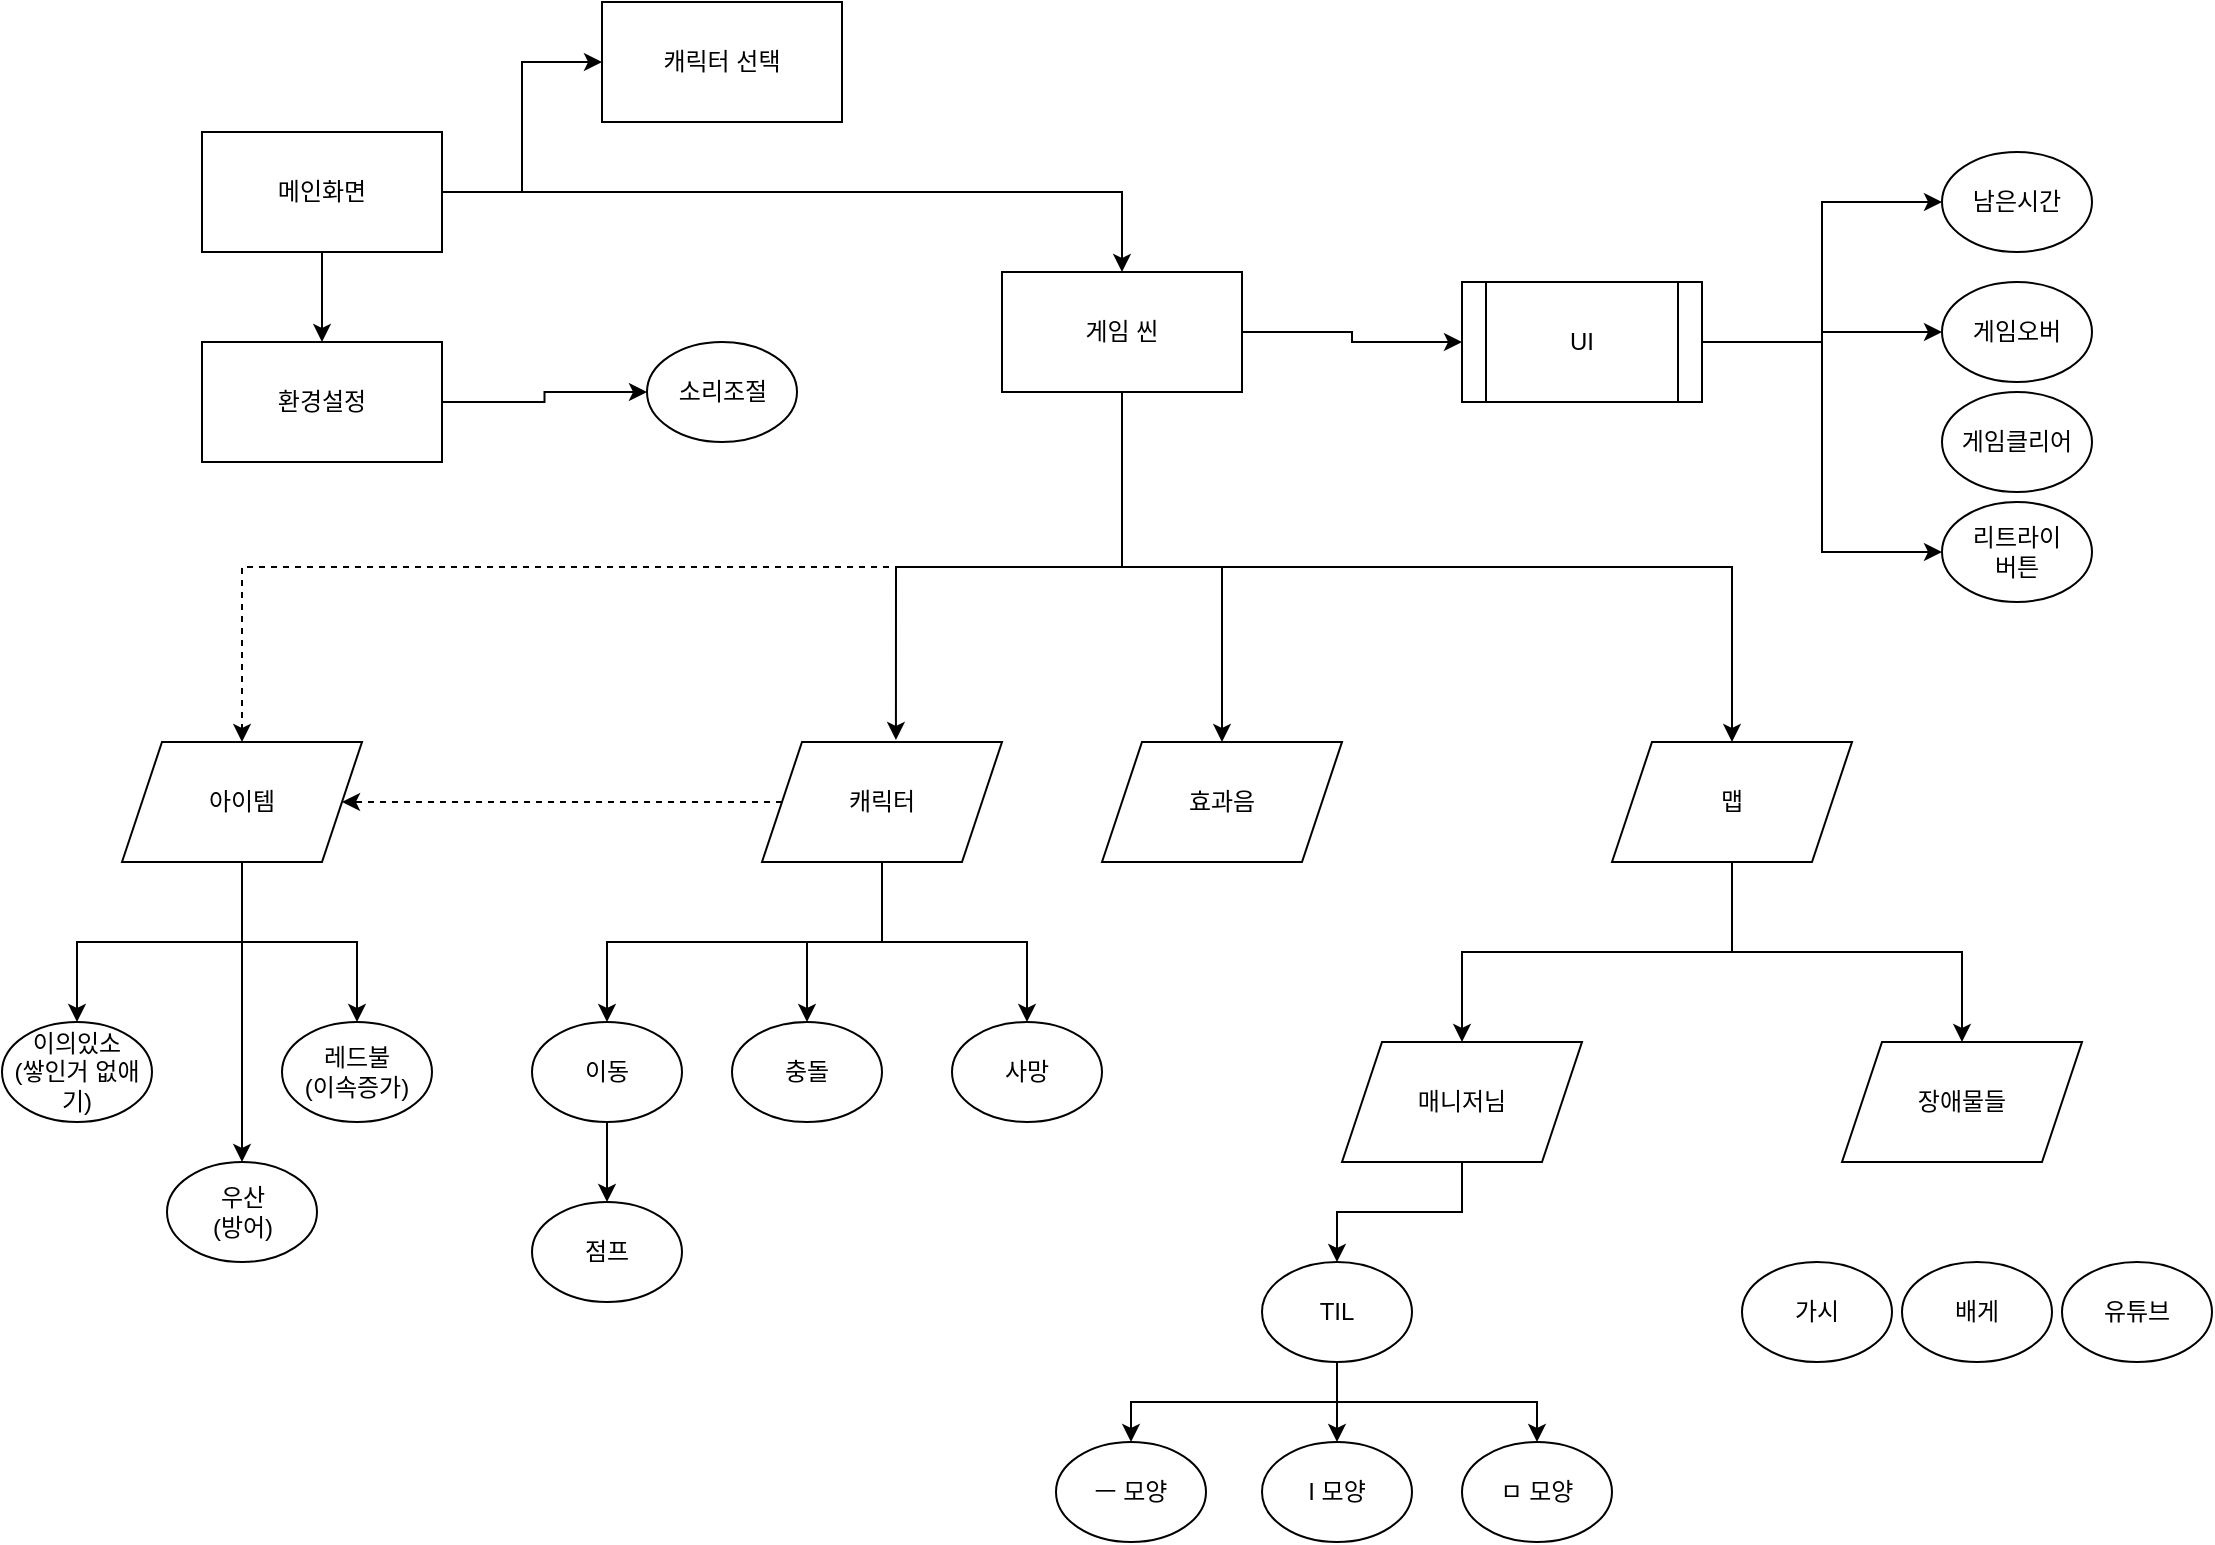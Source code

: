 <mxfile version="23.0.0" type="github" pages="2">
  <diagram name="UserFlow" id="venkFiTbn3XSBIaCa58a">
    <mxGraphModel dx="1434" dy="780" grid="1" gridSize="10" guides="1" tooltips="1" connect="1" arrows="1" fold="1" page="1" pageScale="1" pageWidth="1169" pageHeight="827" math="0" shadow="0">
      <root>
        <mxCell id="0" />
        <mxCell id="1" parent="0" />
        <mxCell id="D05H-xrxmOFu8XA64sJw-32" style="edgeStyle=orthogonalEdgeStyle;rounded=0;orthogonalLoop=1;jettySize=auto;html=1;exitX=1;exitY=0.5;exitDx=0;exitDy=0;entryX=0.5;entryY=0;entryDx=0;entryDy=0;" edge="1" parent="1" source="D05H-xrxmOFu8XA64sJw-6" target="D05H-xrxmOFu8XA64sJw-8">
          <mxGeometry relative="1" as="geometry" />
        </mxCell>
        <mxCell id="D05H-xrxmOFu8XA64sJw-34" style="edgeStyle=orthogonalEdgeStyle;rounded=0;orthogonalLoop=1;jettySize=auto;html=1;exitX=0.5;exitY=1;exitDx=0;exitDy=0;entryX=0.5;entryY=0;entryDx=0;entryDy=0;" edge="1" parent="1" source="D05H-xrxmOFu8XA64sJw-6" target="D05H-xrxmOFu8XA64sJw-33">
          <mxGeometry relative="1" as="geometry" />
        </mxCell>
        <mxCell id="w05tkLSWkTf0ITQg4wOF-2" style="edgeStyle=orthogonalEdgeStyle;rounded=0;orthogonalLoop=1;jettySize=auto;html=1;exitX=1;exitY=0.5;exitDx=0;exitDy=0;entryX=0;entryY=0.5;entryDx=0;entryDy=0;" edge="1" parent="1" source="D05H-xrxmOFu8XA64sJw-6" target="w05tkLSWkTf0ITQg4wOF-1">
          <mxGeometry relative="1" as="geometry" />
        </mxCell>
        <mxCell id="D05H-xrxmOFu8XA64sJw-6" value="메인화면" style="rounded=0;whiteSpace=wrap;html=1;" vertex="1" parent="1">
          <mxGeometry x="120" y="95" width="120" height="60" as="geometry" />
        </mxCell>
        <mxCell id="D05H-xrxmOFu8XA64sJw-12" style="edgeStyle=orthogonalEdgeStyle;rounded=0;orthogonalLoop=1;jettySize=auto;html=1;exitX=0.5;exitY=1;exitDx=0;exitDy=0;" edge="1" parent="1" source="D05H-xrxmOFu8XA64sJw-8" target="D05H-xrxmOFu8XA64sJw-10">
          <mxGeometry relative="1" as="geometry" />
        </mxCell>
        <mxCell id="D05H-xrxmOFu8XA64sJw-26" style="edgeStyle=orthogonalEdgeStyle;rounded=0;orthogonalLoop=1;jettySize=auto;html=1;exitX=1;exitY=0.5;exitDx=0;exitDy=0;entryX=0;entryY=0.5;entryDx=0;entryDy=0;" edge="1" parent="1" source="D05H-xrxmOFu8XA64sJw-8" target="D05H-xrxmOFu8XA64sJw-25">
          <mxGeometry relative="1" as="geometry" />
        </mxCell>
        <mxCell id="D05H-xrxmOFu8XA64sJw-30" style="edgeStyle=orthogonalEdgeStyle;rounded=0;orthogonalLoop=1;jettySize=auto;html=1;exitX=0.5;exitY=1;exitDx=0;exitDy=0;entryX=0.5;entryY=0;entryDx=0;entryDy=0;" edge="1" parent="1" source="D05H-xrxmOFu8XA64sJw-8" target="D05H-xrxmOFu8XA64sJw-29">
          <mxGeometry relative="1" as="geometry" />
        </mxCell>
        <mxCell id="D05H-xrxmOFu8XA64sJw-61" style="edgeStyle=orthogonalEdgeStyle;rounded=0;orthogonalLoop=1;jettySize=auto;html=1;exitX=0.5;exitY=1;exitDx=0;exitDy=0;dashed=1;entryX=0.5;entryY=0;entryDx=0;entryDy=0;" edge="1" parent="1" source="D05H-xrxmOFu8XA64sJw-8" target="D05H-xrxmOFu8XA64sJw-62">
          <mxGeometry relative="1" as="geometry">
            <mxPoint x="140" y="400" as="targetPoint" />
          </mxGeometry>
        </mxCell>
        <mxCell id="D05H-xrxmOFu8XA64sJw-8" value="게임 씬" style="rounded=0;whiteSpace=wrap;html=1;" vertex="1" parent="1">
          <mxGeometry x="520" y="165" width="120" height="60" as="geometry" />
        </mxCell>
        <mxCell id="D05H-xrxmOFu8XA64sJw-18" style="edgeStyle=orthogonalEdgeStyle;rounded=0;orthogonalLoop=1;jettySize=auto;html=1;exitX=0.5;exitY=1;exitDx=0;exitDy=0;entryX=0.5;entryY=0;entryDx=0;entryDy=0;" edge="1" parent="1" source="D05H-xrxmOFu8XA64sJw-9" target="D05H-xrxmOFu8XA64sJw-17">
          <mxGeometry relative="1" as="geometry" />
        </mxCell>
        <mxCell id="D05H-xrxmOFu8XA64sJw-22" style="edgeStyle=orthogonalEdgeStyle;rounded=0;orthogonalLoop=1;jettySize=auto;html=1;exitX=0.5;exitY=1;exitDx=0;exitDy=0;" edge="1" parent="1" source="D05H-xrxmOFu8XA64sJw-9" target="D05H-xrxmOFu8XA64sJw-19">
          <mxGeometry relative="1" as="geometry" />
        </mxCell>
        <mxCell id="D05H-xrxmOFu8XA64sJw-24" style="edgeStyle=orthogonalEdgeStyle;rounded=0;orthogonalLoop=1;jettySize=auto;html=1;exitX=0.5;exitY=1;exitDx=0;exitDy=0;entryX=0.5;entryY=0;entryDx=0;entryDy=0;" edge="1" parent="1" source="D05H-xrxmOFu8XA64sJw-9" target="D05H-xrxmOFu8XA64sJw-23">
          <mxGeometry relative="1" as="geometry" />
        </mxCell>
        <mxCell id="D05H-xrxmOFu8XA64sJw-72" style="edgeStyle=orthogonalEdgeStyle;rounded=0;orthogonalLoop=1;jettySize=auto;html=1;exitX=0;exitY=0.5;exitDx=0;exitDy=0;entryX=1;entryY=0.5;entryDx=0;entryDy=0;dashed=1;" edge="1" parent="1" source="D05H-xrxmOFu8XA64sJw-9" target="D05H-xrxmOFu8XA64sJw-62">
          <mxGeometry relative="1" as="geometry" />
        </mxCell>
        <mxCell id="D05H-xrxmOFu8XA64sJw-9" value="캐릭터" style="shape=parallelogram;perimeter=parallelogramPerimeter;whiteSpace=wrap;html=1;fixedSize=1;" vertex="1" parent="1">
          <mxGeometry x="400" y="400" width="120" height="60" as="geometry" />
        </mxCell>
        <mxCell id="D05H-xrxmOFu8XA64sJw-13" style="edgeStyle=orthogonalEdgeStyle;rounded=0;orthogonalLoop=1;jettySize=auto;html=1;exitX=0.5;exitY=1;exitDx=0;exitDy=0;" edge="1" parent="1" source="D05H-xrxmOFu8XA64sJw-10" target="D05H-xrxmOFu8XA64sJw-11">
          <mxGeometry relative="1" as="geometry" />
        </mxCell>
        <mxCell id="D05H-xrxmOFu8XA64sJw-16" style="edgeStyle=orthogonalEdgeStyle;rounded=0;orthogonalLoop=1;jettySize=auto;html=1;exitX=0.5;exitY=1;exitDx=0;exitDy=0;entryX=0.5;entryY=0;entryDx=0;entryDy=0;" edge="1" parent="1" source="D05H-xrxmOFu8XA64sJw-10" target="D05H-xrxmOFu8XA64sJw-15">
          <mxGeometry relative="1" as="geometry" />
        </mxCell>
        <mxCell id="D05H-xrxmOFu8XA64sJw-10" value="맵" style="shape=parallelogram;perimeter=parallelogramPerimeter;whiteSpace=wrap;html=1;fixedSize=1;" vertex="1" parent="1">
          <mxGeometry x="825" y="400" width="120" height="60" as="geometry" />
        </mxCell>
        <mxCell id="D05H-xrxmOFu8XA64sJw-11" value="장애물들" style="shape=parallelogram;perimeter=parallelogramPerimeter;whiteSpace=wrap;html=1;fixedSize=1;" vertex="1" parent="1">
          <mxGeometry x="940" y="550" width="120" height="60" as="geometry" />
        </mxCell>
        <mxCell id="D05H-xrxmOFu8XA64sJw-14" style="edgeStyle=orthogonalEdgeStyle;rounded=0;orthogonalLoop=1;jettySize=auto;html=1;exitX=0.5;exitY=1;exitDx=0;exitDy=0;entryX=0.558;entryY=-0.017;entryDx=0;entryDy=0;entryPerimeter=0;" edge="1" parent="1" source="D05H-xrxmOFu8XA64sJw-8" target="D05H-xrxmOFu8XA64sJw-9">
          <mxGeometry relative="1" as="geometry" />
        </mxCell>
        <mxCell id="D05H-xrxmOFu8XA64sJw-41" style="edgeStyle=orthogonalEdgeStyle;rounded=0;orthogonalLoop=1;jettySize=auto;html=1;exitX=0.5;exitY=1;exitDx=0;exitDy=0;entryX=0.5;entryY=0;entryDx=0;entryDy=0;" edge="1" parent="1" source="D05H-xrxmOFu8XA64sJw-15" target="D05H-xrxmOFu8XA64sJw-38">
          <mxGeometry relative="1" as="geometry" />
        </mxCell>
        <mxCell id="D05H-xrxmOFu8XA64sJw-15" value="매니저님" style="shape=parallelogram;perimeter=parallelogramPerimeter;whiteSpace=wrap;html=1;fixedSize=1;" vertex="1" parent="1">
          <mxGeometry x="690" y="550" width="120" height="60" as="geometry" />
        </mxCell>
        <mxCell id="D05H-xrxmOFu8XA64sJw-21" style="edgeStyle=orthogonalEdgeStyle;rounded=0;orthogonalLoop=1;jettySize=auto;html=1;exitX=0.5;exitY=1;exitDx=0;exitDy=0;entryX=0.5;entryY=0;entryDx=0;entryDy=0;" edge="1" parent="1" source="D05H-xrxmOFu8XA64sJw-17" target="D05H-xrxmOFu8XA64sJw-20">
          <mxGeometry relative="1" as="geometry" />
        </mxCell>
        <mxCell id="D05H-xrxmOFu8XA64sJw-17" value="이동" style="ellipse;whiteSpace=wrap;html=1;" vertex="1" parent="1">
          <mxGeometry x="285" y="540" width="75" height="50" as="geometry" />
        </mxCell>
        <mxCell id="D05H-xrxmOFu8XA64sJw-19" value="충돌" style="ellipse;whiteSpace=wrap;html=1;" vertex="1" parent="1">
          <mxGeometry x="385" y="540" width="75" height="50" as="geometry" />
        </mxCell>
        <mxCell id="D05H-xrxmOFu8XA64sJw-20" value="점프" style="ellipse;whiteSpace=wrap;html=1;" vertex="1" parent="1">
          <mxGeometry x="285" y="630" width="75" height="50" as="geometry" />
        </mxCell>
        <mxCell id="D05H-xrxmOFu8XA64sJw-23" value="사망" style="ellipse;whiteSpace=wrap;html=1;" vertex="1" parent="1">
          <mxGeometry x="495" y="540" width="75" height="50" as="geometry" />
        </mxCell>
        <mxCell id="D05H-xrxmOFu8XA64sJw-28" style="edgeStyle=orthogonalEdgeStyle;rounded=0;orthogonalLoop=1;jettySize=auto;html=1;exitX=1;exitY=0.5;exitDx=0;exitDy=0;entryX=0;entryY=0.5;entryDx=0;entryDy=0;" edge="1" parent="1" source="D05H-xrxmOFu8XA64sJw-25" target="D05H-xrxmOFu8XA64sJw-27">
          <mxGeometry relative="1" as="geometry" />
        </mxCell>
        <mxCell id="D05H-xrxmOFu8XA64sJw-47" style="edgeStyle=orthogonalEdgeStyle;rounded=0;orthogonalLoop=1;jettySize=auto;html=1;exitX=1;exitY=0.5;exitDx=0;exitDy=0;entryX=0;entryY=0.5;entryDx=0;entryDy=0;" edge="1" parent="1" source="D05H-xrxmOFu8XA64sJw-25" target="D05H-xrxmOFu8XA64sJw-46">
          <mxGeometry relative="1" as="geometry" />
        </mxCell>
        <mxCell id="D05H-xrxmOFu8XA64sJw-59" style="edgeStyle=orthogonalEdgeStyle;rounded=0;orthogonalLoop=1;jettySize=auto;html=1;exitX=1;exitY=0.5;exitDx=0;exitDy=0;entryX=0;entryY=0.5;entryDx=0;entryDy=0;" edge="1" parent="1" source="D05H-xrxmOFu8XA64sJw-25" target="D05H-xrxmOFu8XA64sJw-58">
          <mxGeometry relative="1" as="geometry" />
        </mxCell>
        <mxCell id="D05H-xrxmOFu8XA64sJw-25" value="UI" style="shape=process;whiteSpace=wrap;html=1;backgroundOutline=1;" vertex="1" parent="1">
          <mxGeometry x="750" y="170" width="120" height="60" as="geometry" />
        </mxCell>
        <mxCell id="D05H-xrxmOFu8XA64sJw-27" value="남은시간" style="ellipse;whiteSpace=wrap;html=1;" vertex="1" parent="1">
          <mxGeometry x="990" y="105" width="75" height="50" as="geometry" />
        </mxCell>
        <mxCell id="D05H-xrxmOFu8XA64sJw-29" value="효과음" style="shape=parallelogram;perimeter=parallelogramPerimeter;whiteSpace=wrap;html=1;fixedSize=1;" vertex="1" parent="1">
          <mxGeometry x="570" y="400" width="120" height="60" as="geometry" />
        </mxCell>
        <mxCell id="D05H-xrxmOFu8XA64sJw-71" style="edgeStyle=orthogonalEdgeStyle;rounded=0;orthogonalLoop=1;jettySize=auto;html=1;exitX=1;exitY=0.5;exitDx=0;exitDy=0;entryX=0;entryY=0.5;entryDx=0;entryDy=0;" edge="1" parent="1" source="D05H-xrxmOFu8XA64sJw-33" target="D05H-xrxmOFu8XA64sJw-70">
          <mxGeometry relative="1" as="geometry" />
        </mxCell>
        <mxCell id="D05H-xrxmOFu8XA64sJw-33" value="환경설정" style="rounded=0;whiteSpace=wrap;html=1;" vertex="1" parent="1">
          <mxGeometry x="120" y="200" width="120" height="60" as="geometry" />
        </mxCell>
        <mxCell id="D05H-xrxmOFu8XA64sJw-55" style="edgeStyle=orthogonalEdgeStyle;rounded=0;orthogonalLoop=1;jettySize=auto;html=1;exitX=0.5;exitY=1;exitDx=0;exitDy=0;entryX=0.5;entryY=0;entryDx=0;entryDy=0;" edge="1" parent="1" source="D05H-xrxmOFu8XA64sJw-38" target="D05H-xrxmOFu8XA64sJw-49">
          <mxGeometry relative="1" as="geometry" />
        </mxCell>
        <mxCell id="D05H-xrxmOFu8XA64sJw-56" style="edgeStyle=orthogonalEdgeStyle;rounded=0;orthogonalLoop=1;jettySize=auto;html=1;exitX=0.5;exitY=1;exitDx=0;exitDy=0;entryX=0.5;entryY=0;entryDx=0;entryDy=0;" edge="1" parent="1" source="D05H-xrxmOFu8XA64sJw-38" target="D05H-xrxmOFu8XA64sJw-48">
          <mxGeometry relative="1" as="geometry" />
        </mxCell>
        <mxCell id="D05H-xrxmOFu8XA64sJw-57" style="edgeStyle=orthogonalEdgeStyle;rounded=0;orthogonalLoop=1;jettySize=auto;html=1;exitX=0.5;exitY=1;exitDx=0;exitDy=0;entryX=0.5;entryY=0;entryDx=0;entryDy=0;" edge="1" parent="1" source="D05H-xrxmOFu8XA64sJw-38" target="D05H-xrxmOFu8XA64sJw-50">
          <mxGeometry relative="1" as="geometry" />
        </mxCell>
        <mxCell id="D05H-xrxmOFu8XA64sJw-38" value="TIL" style="ellipse;whiteSpace=wrap;html=1;" vertex="1" parent="1">
          <mxGeometry x="650" y="660" width="75" height="50" as="geometry" />
        </mxCell>
        <mxCell id="D05H-xrxmOFu8XA64sJw-42" value="가시" style="ellipse;whiteSpace=wrap;html=1;" vertex="1" parent="1">
          <mxGeometry x="890" y="660" width="75" height="50" as="geometry" />
        </mxCell>
        <mxCell id="D05H-xrxmOFu8XA64sJw-44" value="배게" style="ellipse;whiteSpace=wrap;html=1;" vertex="1" parent="1">
          <mxGeometry x="970" y="660" width="75" height="50" as="geometry" />
        </mxCell>
        <mxCell id="D05H-xrxmOFu8XA64sJw-45" value="유튜브" style="ellipse;whiteSpace=wrap;html=1;" vertex="1" parent="1">
          <mxGeometry x="1050" y="660" width="75" height="50" as="geometry" />
        </mxCell>
        <mxCell id="D05H-xrxmOFu8XA64sJw-46" value="리트라이&lt;br&gt;버튼" style="ellipse;whiteSpace=wrap;html=1;" vertex="1" parent="1">
          <mxGeometry x="990" y="280" width="75" height="50" as="geometry" />
        </mxCell>
        <mxCell id="D05H-xrxmOFu8XA64sJw-48" value="ㅡ 모양" style="ellipse;whiteSpace=wrap;html=1;" vertex="1" parent="1">
          <mxGeometry x="547" y="750" width="75" height="50" as="geometry" />
        </mxCell>
        <mxCell id="D05H-xrxmOFu8XA64sJw-49" value="I 모양" style="ellipse;whiteSpace=wrap;html=1;" vertex="1" parent="1">
          <mxGeometry x="650" y="750" width="75" height="50" as="geometry" />
        </mxCell>
        <mxCell id="D05H-xrxmOFu8XA64sJw-50" value="ㅁ 모양" style="ellipse;whiteSpace=wrap;html=1;" vertex="1" parent="1">
          <mxGeometry x="750" y="750" width="75" height="50" as="geometry" />
        </mxCell>
        <mxCell id="D05H-xrxmOFu8XA64sJw-58" value="게임오버" style="ellipse;whiteSpace=wrap;html=1;" vertex="1" parent="1">
          <mxGeometry x="990" y="170" width="75" height="50" as="geometry" />
        </mxCell>
        <mxCell id="D05H-xrxmOFu8XA64sJw-60" value="게임클리어" style="ellipse;whiteSpace=wrap;html=1;" vertex="1" parent="1">
          <mxGeometry x="990" y="225" width="75" height="50" as="geometry" />
        </mxCell>
        <mxCell id="D05H-xrxmOFu8XA64sJw-65" style="edgeStyle=orthogonalEdgeStyle;rounded=0;orthogonalLoop=1;jettySize=auto;html=1;exitX=0.5;exitY=1;exitDx=0;exitDy=0;entryX=0.5;entryY=0;entryDx=0;entryDy=0;" edge="1" parent="1" source="D05H-xrxmOFu8XA64sJw-62" target="D05H-xrxmOFu8XA64sJw-64">
          <mxGeometry relative="1" as="geometry" />
        </mxCell>
        <mxCell id="D05H-xrxmOFu8XA64sJw-67" style="edgeStyle=orthogonalEdgeStyle;rounded=0;orthogonalLoop=1;jettySize=auto;html=1;exitX=0.5;exitY=1;exitDx=0;exitDy=0;entryX=0.5;entryY=0;entryDx=0;entryDy=0;" edge="1" parent="1" source="D05H-xrxmOFu8XA64sJw-62" target="D05H-xrxmOFu8XA64sJw-66">
          <mxGeometry relative="1" as="geometry" />
        </mxCell>
        <mxCell id="D05H-xrxmOFu8XA64sJw-69" style="edgeStyle=orthogonalEdgeStyle;rounded=0;orthogonalLoop=1;jettySize=auto;html=1;exitX=0.5;exitY=1;exitDx=0;exitDy=0;entryX=0.5;entryY=0;entryDx=0;entryDy=0;" edge="1" parent="1" source="D05H-xrxmOFu8XA64sJw-62" target="D05H-xrxmOFu8XA64sJw-68">
          <mxGeometry relative="1" as="geometry" />
        </mxCell>
        <mxCell id="D05H-xrxmOFu8XA64sJw-62" value="아이템" style="shape=parallelogram;perimeter=parallelogramPerimeter;whiteSpace=wrap;html=1;fixedSize=1;" vertex="1" parent="1">
          <mxGeometry x="80" y="400" width="120" height="60" as="geometry" />
        </mxCell>
        <mxCell id="D05H-xrxmOFu8XA64sJw-64" value="레드불&lt;br&gt;(이속증가)" style="ellipse;whiteSpace=wrap;html=1;" vertex="1" parent="1">
          <mxGeometry x="160" y="540" width="75" height="50" as="geometry" />
        </mxCell>
        <mxCell id="D05H-xrxmOFu8XA64sJw-66" value="우산&lt;br&gt;(방어)" style="ellipse;whiteSpace=wrap;html=1;" vertex="1" parent="1">
          <mxGeometry x="102.5" y="610" width="75" height="50" as="geometry" />
        </mxCell>
        <mxCell id="D05H-xrxmOFu8XA64sJw-68" value="이의있소&lt;br&gt;(쌓인거 없애기)" style="ellipse;whiteSpace=wrap;html=1;" vertex="1" parent="1">
          <mxGeometry x="20" y="540" width="75" height="50" as="geometry" />
        </mxCell>
        <mxCell id="D05H-xrxmOFu8XA64sJw-70" value="소리조절" style="ellipse;whiteSpace=wrap;html=1;" vertex="1" parent="1">
          <mxGeometry x="342.5" y="200" width="75" height="50" as="geometry" />
        </mxCell>
        <mxCell id="w05tkLSWkTf0ITQg4wOF-1" value="캐릭터 선택" style="rounded=0;whiteSpace=wrap;html=1;" vertex="1" parent="1">
          <mxGeometry x="320" y="30" width="120" height="60" as="geometry" />
        </mxCell>
      </root>
    </mxGraphModel>
  </diagram>
  <diagram id="-eazrlQPGXH2bSGVKuQV" name="페이지-2">
    <mxGraphModel dx="1434" dy="780" grid="1" gridSize="10" guides="1" tooltips="1" connect="1" arrows="1" fold="1" page="1" pageScale="1" pageWidth="1169" pageHeight="827" math="0" shadow="0">
      <root>
        <mxCell id="0" />
        <mxCell id="1" parent="0" />
        <mxCell id="Ej0qOqugrmB95WgVIae_-1" value="Object" style="shape=process;whiteSpace=wrap;html=1;backgroundOutline=1;" vertex="1" parent="1">
          <mxGeometry x="50" y="20" width="120" height="60" as="geometry" />
        </mxCell>
        <mxCell id="Ej0qOqugrmB95WgVIae_-21" style="edgeStyle=orthogonalEdgeStyle;rounded=0;orthogonalLoop=1;jettySize=auto;html=1;exitX=0.5;exitY=1;exitDx=0;exitDy=0;entryX=0.5;entryY=0;entryDx=0;entryDy=0;" edge="1" parent="1" source="Ej0qOqugrmB95WgVIae_-2" target="Ej0qOqugrmB95WgVIae_-20">
          <mxGeometry relative="1" as="geometry" />
        </mxCell>
        <mxCell id="Ej0qOqugrmB95WgVIae_-23" style="edgeStyle=orthogonalEdgeStyle;rounded=0;orthogonalLoop=1;jettySize=auto;html=1;exitX=0.5;exitY=1;exitDx=0;exitDy=0;entryX=0.5;entryY=0;entryDx=0;entryDy=0;" edge="1" parent="1" source="Ej0qOqugrmB95WgVIae_-2" target="Ej0qOqugrmB95WgVIae_-22">
          <mxGeometry relative="1" as="geometry" />
        </mxCell>
        <mxCell id="Ej0qOqugrmB95WgVIae_-25" style="edgeStyle=orthogonalEdgeStyle;rounded=0;orthogonalLoop=1;jettySize=auto;html=1;exitX=0.5;exitY=1;exitDx=0;exitDy=0;" edge="1" parent="1" source="Ej0qOqugrmB95WgVIae_-2" target="Ej0qOqugrmB95WgVIae_-24">
          <mxGeometry relative="1" as="geometry" />
        </mxCell>
        <mxCell id="Ej0qOqugrmB95WgVIae_-2" value="Input" style="shape=parallelogram;perimeter=parallelogramPerimeter;whiteSpace=wrap;html=1;fixedSize=1;" vertex="1" parent="1">
          <mxGeometry x="1120" y="410" width="120" height="60" as="geometry" />
        </mxCell>
        <mxCell id="Ej0qOqugrmB95WgVIae_-18" style="edgeStyle=orthogonalEdgeStyle;rounded=0;orthogonalLoop=1;jettySize=auto;html=1;exitX=0.5;exitY=1;exitDx=0;exitDy=0;entryX=0.5;entryY=0;entryDx=0;entryDy=0;" edge="1" parent="1" source="Ej0qOqugrmB95WgVIae_-3" target="Ej0qOqugrmB95WgVIae_-2">
          <mxGeometry relative="1" as="geometry" />
        </mxCell>
        <mxCell id="Ej0qOqugrmB95WgVIae_-26" style="edgeStyle=orthogonalEdgeStyle;rounded=0;orthogonalLoop=1;jettySize=auto;html=1;exitX=0.5;exitY=1;exitDx=0;exitDy=0;entryX=0.5;entryY=0;entryDx=0;entryDy=0;" edge="1" parent="1" source="Ej0qOqugrmB95WgVIae_-3" target="Ej0qOqugrmB95WgVIae_-27">
          <mxGeometry relative="1" as="geometry">
            <mxPoint x="900" y="410" as="targetPoint" />
          </mxGeometry>
        </mxCell>
        <mxCell id="Ej0qOqugrmB95WgVIae_-3" value="Player" style="shape=process;whiteSpace=wrap;html=1;backgroundOutline=1;" vertex="1" parent="1">
          <mxGeometry x="950" y="310" width="120" height="60" as="geometry" />
        </mxCell>
        <mxCell id="Ej0qOqugrmB95WgVIae_-5" value="Component" style="rounded=1;whiteSpace=wrap;html=1;" vertex="1" parent="1">
          <mxGeometry x="180" y="20" width="120" height="60" as="geometry" />
        </mxCell>
        <mxCell id="Ej0qOqugrmB95WgVIae_-20" value="Movement" style="shape=parallelogram;perimeter=parallelogramPerimeter;whiteSpace=wrap;html=1;fixedSize=1;" vertex="1" parent="1">
          <mxGeometry x="1150" y="610" width="120" height="60" as="geometry" />
        </mxCell>
        <mxCell id="Ej0qOqugrmB95WgVIae_-22" value="Animation" style="shape=parallelogram;perimeter=parallelogramPerimeter;whiteSpace=wrap;html=1;fixedSize=1;" vertex="1" parent="1">
          <mxGeometry x="1030" y="610" width="120" height="60" as="geometry" />
        </mxCell>
        <mxCell id="Ej0qOqugrmB95WgVIae_-24" value="Audio" style="shape=parallelogram;perimeter=parallelogramPerimeter;whiteSpace=wrap;html=1;fixedSize=1;" vertex="1" parent="1">
          <mxGeometry x="910" y="610" width="120" height="60" as="geometry" />
        </mxCell>
        <mxCell id="Ej0qOqugrmB95WgVIae_-30" style="edgeStyle=orthogonalEdgeStyle;rounded=0;orthogonalLoop=1;jettySize=auto;html=1;exitX=0.5;exitY=1;exitDx=0;exitDy=0;entryX=0.5;entryY=0;entryDx=0;entryDy=0;" edge="1" parent="1" source="Ej0qOqugrmB95WgVIae_-27" target="Ej0qOqugrmB95WgVIae_-29">
          <mxGeometry relative="1" as="geometry" />
        </mxCell>
        <mxCell id="Ej0qOqugrmB95WgVIae_-32" style="edgeStyle=orthogonalEdgeStyle;rounded=0;orthogonalLoop=1;jettySize=auto;html=1;exitX=0;exitY=0.5;exitDx=0;exitDy=0;entryX=0.5;entryY=0;entryDx=0;entryDy=0;dashed=1;" edge="1" parent="1" source="Ej0qOqugrmB95WgVIae_-27" target="Ej0qOqugrmB95WgVIae_-31">
          <mxGeometry relative="1" as="geometry" />
        </mxCell>
        <mxCell id="Ej0qOqugrmB95WgVIae_-27" value="Collision" style="shape=parallelogram;perimeter=parallelogramPerimeter;whiteSpace=wrap;html=1;fixedSize=1;" vertex="1" parent="1">
          <mxGeometry x="830" y="410" width="120" height="60" as="geometry" />
        </mxCell>
        <mxCell id="Ej0qOqugrmB95WgVIae_-29" value="Die" style="shape=parallelogram;perimeter=parallelogramPerimeter;whiteSpace=wrap;html=1;fixedSize=1;" vertex="1" parent="1">
          <mxGeometry x="820" y="500" width="120" height="60" as="geometry" />
        </mxCell>
        <mxCell id="Ej0qOqugrmB95WgVIae_-31" value="Item" style="shape=parallelogram;perimeter=parallelogramPerimeter;whiteSpace=wrap;html=1;fixedSize=1;" vertex="1" parent="1">
          <mxGeometry x="680" y="500" width="120" height="60" as="geometry" />
        </mxCell>
        <mxCell id="Ej0qOqugrmB95WgVIae_-35" style="edgeStyle=orthogonalEdgeStyle;rounded=0;orthogonalLoop=1;jettySize=auto;html=1;exitX=0.5;exitY=1;exitDx=0;exitDy=0;entryX=0.5;entryY=0;entryDx=0;entryDy=0;" edge="1" parent="1" source="Ej0qOqugrmB95WgVIae_-33" target="Ej0qOqugrmB95WgVIae_-34">
          <mxGeometry relative="1" as="geometry" />
        </mxCell>
        <mxCell id="Ej0qOqugrmB95WgVIae_-38" style="edgeStyle=orthogonalEdgeStyle;rounded=0;orthogonalLoop=1;jettySize=auto;html=1;exitX=0.5;exitY=1;exitDx=0;exitDy=0;entryX=0.5;entryY=0;entryDx=0;entryDy=0;" edge="1" parent="1" source="Ej0qOqugrmB95WgVIae_-33" target="Ej0qOqugrmB95WgVIae_-39">
          <mxGeometry relative="1" as="geometry">
            <mxPoint x="220" y="510" as="targetPoint" />
          </mxGeometry>
        </mxCell>
        <mxCell id="Ej0qOqugrmB95WgVIae_-41" style="edgeStyle=orthogonalEdgeStyle;rounded=0;orthogonalLoop=1;jettySize=auto;html=1;exitX=0.5;exitY=1;exitDx=0;exitDy=0;entryX=0.5;entryY=0;entryDx=0;entryDy=0;" edge="1" parent="1" source="Ej0qOqugrmB95WgVIae_-33" target="Ej0qOqugrmB95WgVIae_-40">
          <mxGeometry relative="1" as="geometry" />
        </mxCell>
        <mxCell id="Ej0qOqugrmB95WgVIae_-33" value="Spawner" style="shape=process;whiteSpace=wrap;html=1;backgroundOutline=1;" vertex="1" parent="1">
          <mxGeometry x="320" y="380" width="120" height="60" as="geometry" />
        </mxCell>
        <mxCell id="Ej0qOqugrmB95WgVIae_-37" style="edgeStyle=orthogonalEdgeStyle;rounded=0;orthogonalLoop=1;jettySize=auto;html=1;exitX=0.5;exitY=1;exitDx=0;exitDy=0;entryX=0.5;entryY=0;entryDx=0;entryDy=0;" edge="1" parent="1" source="Ej0qOqugrmB95WgVIae_-34" target="Ej0qOqugrmB95WgVIae_-36">
          <mxGeometry relative="1" as="geometry" />
        </mxCell>
        <mxCell id="Ej0qOqugrmB95WgVIae_-34" value="TIL&lt;br&gt;(Prefab)" style="shape=process;whiteSpace=wrap;html=1;backgroundOutline=1;" vertex="1" parent="1">
          <mxGeometry x="370" y="510" width="120" height="60" as="geometry" />
        </mxCell>
        <mxCell id="Ej0qOqugrmB95WgVIae_-36" value="Oncollider" style="shape=parallelogram;perimeter=parallelogramPerimeter;whiteSpace=wrap;html=1;fixedSize=1;" vertex="1" parent="1">
          <mxGeometry x="410" y="610" width="120" height="60" as="geometry" />
        </mxCell>
        <mxCell id="Ej0qOqugrmB95WgVIae_-39" value="Chaser" style="shape=parallelogram;perimeter=parallelogramPerimeter;whiteSpace=wrap;html=1;fixedSize=1;" vertex="1" parent="1">
          <mxGeometry x="160" y="510" width="120" height="60" as="geometry" />
        </mxCell>
        <mxCell id="Ej0qOqugrmB95WgVIae_-42" style="edgeStyle=orthogonalEdgeStyle;rounded=0;orthogonalLoop=1;jettySize=auto;html=1;exitX=0;exitY=0.5;exitDx=0;exitDy=0;entryX=1;entryY=0.5;entryDx=0;entryDy=0;" edge="1" parent="1" source="Ej0qOqugrmB95WgVIae_-40" target="Ej0qOqugrmB95WgVIae_-34">
          <mxGeometry relative="1" as="geometry" />
        </mxCell>
        <mxCell id="Ej0qOqugrmB95WgVIae_-40" value="TIL" style="shape=parallelogram;perimeter=parallelogramPerimeter;whiteSpace=wrap;html=1;fixedSize=1;" vertex="1" parent="1">
          <mxGeometry x="510" y="510" width="120" height="60" as="geometry" />
        </mxCell>
        <mxCell id="Ej0qOqugrmB95WgVIae_-47" style="edgeStyle=orthogonalEdgeStyle;rounded=0;orthogonalLoop=1;jettySize=auto;html=1;exitX=0.5;exitY=1;exitDx=0;exitDy=0;" edge="1" parent="1" source="Ej0qOqugrmB95WgVIae_-43" target="Ej0qOqugrmB95WgVIae_-44">
          <mxGeometry relative="1" as="geometry" />
        </mxCell>
        <mxCell id="Ej0qOqugrmB95WgVIae_-48" style="edgeStyle=orthogonalEdgeStyle;rounded=0;orthogonalLoop=1;jettySize=auto;html=1;exitX=0.5;exitY=1;exitDx=0;exitDy=0;entryX=0.5;entryY=0;entryDx=0;entryDy=0;" edge="1" parent="1" source="Ej0qOqugrmB95WgVIae_-43" target="Ej0qOqugrmB95WgVIae_-46">
          <mxGeometry relative="1" as="geometry" />
        </mxCell>
        <mxCell id="Ej0qOqugrmB95WgVIae_-43" value="UI" style="shape=process;whiteSpace=wrap;html=1;backgroundOutline=1;" vertex="1" parent="1">
          <mxGeometry x="520" y="20" width="120" height="60" as="geometry" />
        </mxCell>
        <mxCell id="Ej0qOqugrmB95WgVIae_-44" value="Text&lt;br&gt;(남은 시간)" style="shape=process;whiteSpace=wrap;html=1;backgroundOutline=1;" vertex="1" parent="1">
          <mxGeometry x="410" y="120" width="120" height="60" as="geometry" />
        </mxCell>
        <mxCell id="Ej0qOqugrmB95WgVIae_-50" style="edgeStyle=orthogonalEdgeStyle;rounded=0;orthogonalLoop=1;jettySize=auto;html=1;exitX=0.5;exitY=1;exitDx=0;exitDy=0;entryX=0.5;entryY=0;entryDx=0;entryDy=0;" edge="1" parent="1" source="Ej0qOqugrmB95WgVIae_-46" target="Ej0qOqugrmB95WgVIae_-49">
          <mxGeometry relative="1" as="geometry" />
        </mxCell>
        <mxCell id="Ej0qOqugrmB95WgVIae_-52" style="edgeStyle=orthogonalEdgeStyle;rounded=0;orthogonalLoop=1;jettySize=auto;html=1;exitX=0.5;exitY=1;exitDx=0;exitDy=0;entryX=0.5;entryY=0;entryDx=0;entryDy=0;" edge="1" parent="1" source="Ej0qOqugrmB95WgVIae_-46" target="Ej0qOqugrmB95WgVIae_-51">
          <mxGeometry relative="1" as="geometry" />
        </mxCell>
        <mxCell id="Ej0qOqugrmB95WgVIae_-54" style="edgeStyle=orthogonalEdgeStyle;rounded=0;orthogonalLoop=1;jettySize=auto;html=1;exitX=0.5;exitY=1;exitDx=0;exitDy=0;entryX=0.5;entryY=0;entryDx=0;entryDy=0;" edge="1" parent="1" source="Ej0qOqugrmB95WgVIae_-46" target="Ej0qOqugrmB95WgVIae_-53">
          <mxGeometry relative="1" as="geometry" />
        </mxCell>
        <mxCell id="Ej0qOqugrmB95WgVIae_-46" value="Button&lt;br&gt;(환경설정)" style="shape=process;whiteSpace=wrap;html=1;backgroundOutline=1;" vertex="1" parent="1">
          <mxGeometry x="600" y="120" width="120" height="60" as="geometry" />
        </mxCell>
        <mxCell id="Ej0qOqugrmB95WgVIae_-49" value="Button&lt;br&gt;(재시작)" style="shape=process;whiteSpace=wrap;html=1;backgroundOutline=1;" vertex="1" parent="1">
          <mxGeometry x="540" y="210" width="120" height="60" as="geometry" />
        </mxCell>
        <mxCell id="Ej0qOqugrmB95WgVIae_-51" value="Bar&lt;br&gt;(음량 조절)" style="shape=process;whiteSpace=wrap;html=1;backgroundOutline=1;" vertex="1" parent="1">
          <mxGeometry x="680" y="210" width="120" height="60" as="geometry" />
        </mxCell>
        <mxCell id="Ej0qOqugrmB95WgVIae_-53" value="Button&lt;br&gt;(메인매뉴로)" style="shape=process;whiteSpace=wrap;html=1;backgroundOutline=1;" vertex="1" parent="1">
          <mxGeometry x="820" y="210" width="120" height="60" as="geometry" />
        </mxCell>
        <mxCell id="Ej0qOqugrmB95WgVIae_-57" style="edgeStyle=orthogonalEdgeStyle;rounded=0;orthogonalLoop=1;jettySize=auto;html=1;exitX=0.5;exitY=1;exitDx=0;exitDy=0;entryX=0.5;entryY=0;entryDx=0;entryDy=0;" edge="1" parent="1" source="Ej0qOqugrmB95WgVIae_-55" target="Ej0qOqugrmB95WgVIae_-56">
          <mxGeometry relative="1" as="geometry" />
        </mxCell>
        <mxCell id="Ej0qOqugrmB95WgVIae_-59" style="edgeStyle=orthogonalEdgeStyle;rounded=0;orthogonalLoop=1;jettySize=auto;html=1;exitX=0.5;exitY=1;exitDx=0;exitDy=0;entryX=0.5;entryY=0;entryDx=0;entryDy=0;" edge="1" parent="1" source="Ej0qOqugrmB95WgVIae_-55" target="Ej0qOqugrmB95WgVIae_-58">
          <mxGeometry relative="1" as="geometry" />
        </mxCell>
        <mxCell id="Ej0qOqugrmB95WgVIae_-61" style="edgeStyle=orthogonalEdgeStyle;rounded=0;orthogonalLoop=1;jettySize=auto;html=1;exitX=0.5;exitY=1;exitDx=0;exitDy=0;entryX=0.5;entryY=0;entryDx=0;entryDy=0;" edge="1" parent="1" source="Ej0qOqugrmB95WgVIae_-55" target="Ej0qOqugrmB95WgVIae_-60">
          <mxGeometry relative="1" as="geometry" />
        </mxCell>
        <mxCell id="Ej0qOqugrmB95WgVIae_-55" value="Level" style="shape=process;whiteSpace=wrap;html=1;backgroundOutline=1;" vertex="1" parent="1">
          <mxGeometry x="1180" y="20" width="120" height="60" as="geometry" />
        </mxCell>
        <mxCell id="Ej0qOqugrmB95WgVIae_-56" value="장애물" style="shape=process;whiteSpace=wrap;html=1;backgroundOutline=1;" vertex="1" parent="1">
          <mxGeometry x="1240" y="140" width="120" height="60" as="geometry" />
        </mxCell>
        <mxCell id="Ej0qOqugrmB95WgVIae_-63" style="edgeStyle=orthogonalEdgeStyle;rounded=0;orthogonalLoop=1;jettySize=auto;html=1;exitX=0.5;exitY=1;exitDx=0;exitDy=0;entryX=0.5;entryY=0;entryDx=0;entryDy=0;" edge="1" parent="1" source="Ej0qOqugrmB95WgVIae_-58" target="Ej0qOqugrmB95WgVIae_-62">
          <mxGeometry relative="1" as="geometry" />
        </mxCell>
        <mxCell id="Ej0qOqugrmB95WgVIae_-58" value="Platform" style="shape=process;whiteSpace=wrap;html=1;backgroundOutline=1;" vertex="1" parent="1">
          <mxGeometry x="1080" y="140" width="120" height="60" as="geometry" />
        </mxCell>
        <mxCell id="Ej0qOqugrmB95WgVIae_-60" value="기둥" style="shape=process;whiteSpace=wrap;html=1;backgroundOutline=1;" vertex="1" parent="1">
          <mxGeometry x="1390" y="140" width="120" height="60" as="geometry" />
        </mxCell>
        <mxCell id="Ej0qOqugrmB95WgVIae_-62" value="Platform&lt;br&gt;(Movable)" style="shape=process;whiteSpace=wrap;html=1;backgroundOutline=1;" vertex="1" parent="1">
          <mxGeometry x="1140" y="230" width="120" height="60" as="geometry" />
        </mxCell>
      </root>
    </mxGraphModel>
  </diagram>
</mxfile>
